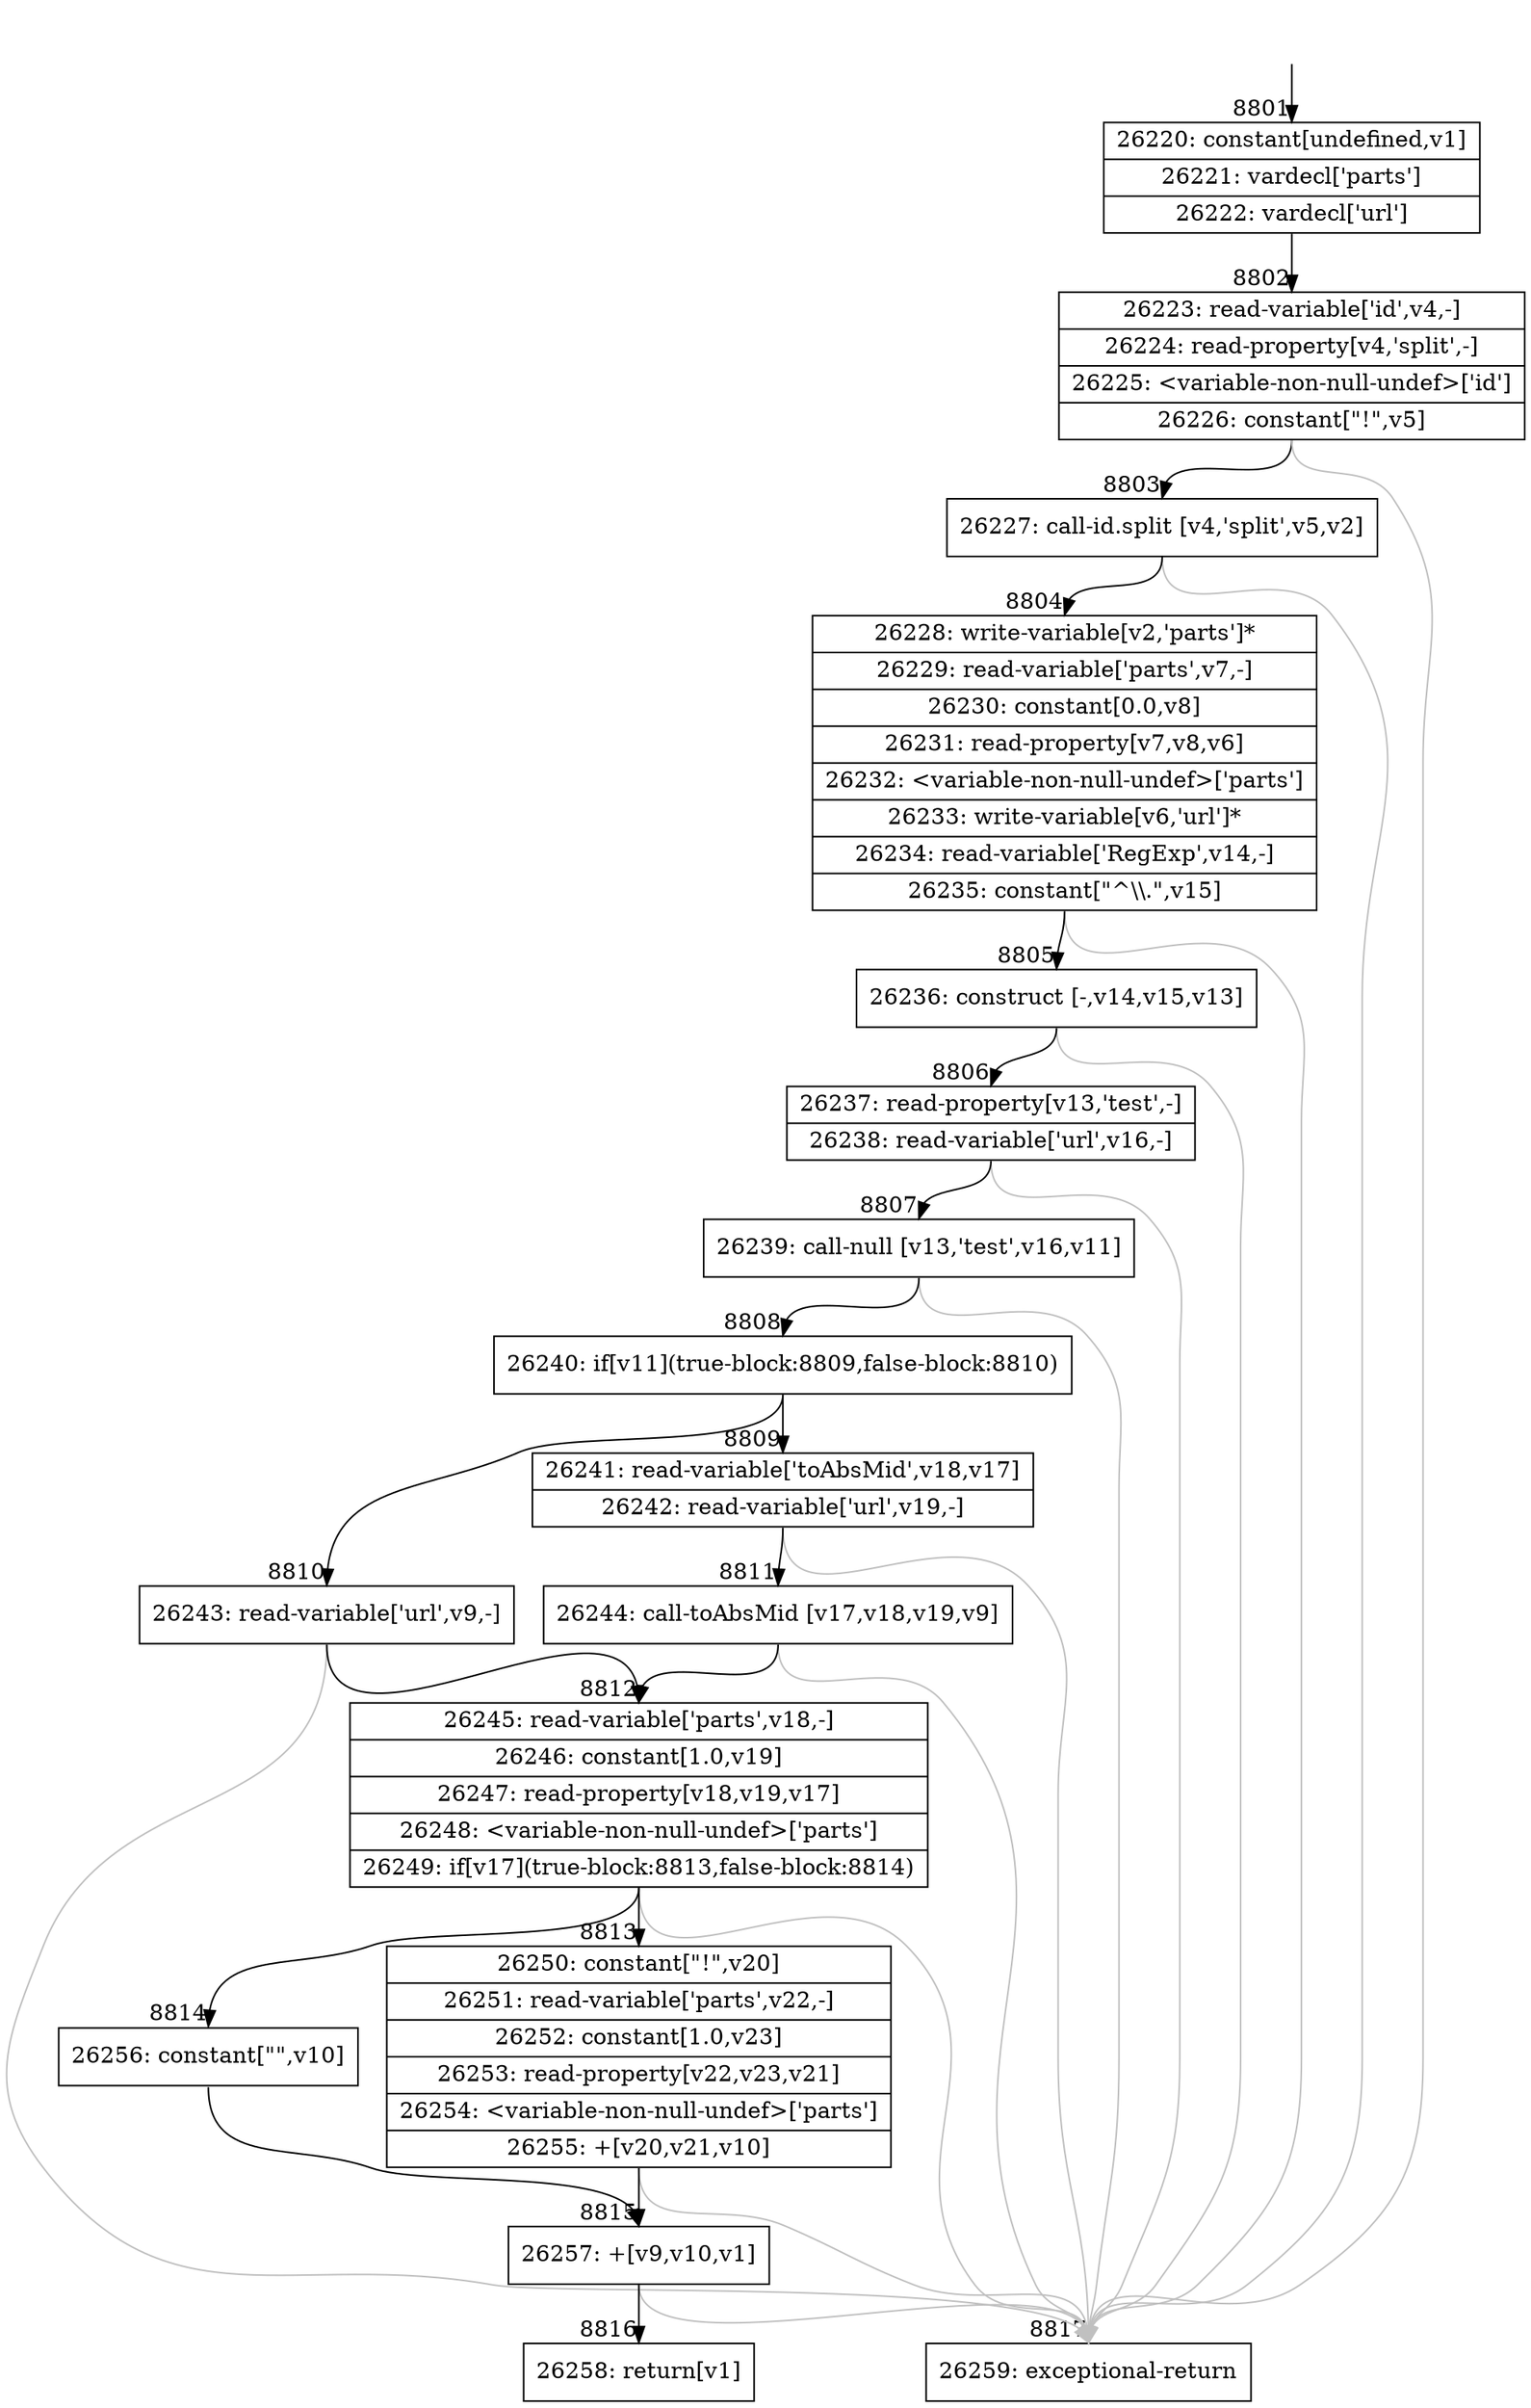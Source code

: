 digraph {
rankdir="TD"
BB_entry594[shape=none,label=""];
BB_entry594 -> BB8801 [tailport=s, headport=n, headlabel="    8801"]
BB8801 [shape=record label="{26220: constant[undefined,v1]|26221: vardecl['parts']|26222: vardecl['url']}" ] 
BB8801 -> BB8802 [tailport=s, headport=n, headlabel="      8802"]
BB8802 [shape=record label="{26223: read-variable['id',v4,-]|26224: read-property[v4,'split',-]|26225: \<variable-non-null-undef\>['id']|26226: constant[\"!\",v5]}" ] 
BB8802 -> BB8803 [tailport=s, headport=n, headlabel="      8803"]
BB8802 -> BB8817 [tailport=s, headport=n, color=gray, headlabel="      8817"]
BB8803 [shape=record label="{26227: call-id.split [v4,'split',v5,v2]}" ] 
BB8803 -> BB8804 [tailport=s, headport=n, headlabel="      8804"]
BB8803 -> BB8817 [tailport=s, headport=n, color=gray]
BB8804 [shape=record label="{26228: write-variable[v2,'parts']*|26229: read-variable['parts',v7,-]|26230: constant[0.0,v8]|26231: read-property[v7,v8,v6]|26232: \<variable-non-null-undef\>['parts']|26233: write-variable[v6,'url']*|26234: read-variable['RegExp',v14,-]|26235: constant[\"^\\\\.\",v15]}" ] 
BB8804 -> BB8805 [tailport=s, headport=n, headlabel="      8805"]
BB8804 -> BB8817 [tailport=s, headport=n, color=gray]
BB8805 [shape=record label="{26236: construct [-,v14,v15,v13]}" ] 
BB8805 -> BB8806 [tailport=s, headport=n, headlabel="      8806"]
BB8805 -> BB8817 [tailport=s, headport=n, color=gray]
BB8806 [shape=record label="{26237: read-property[v13,'test',-]|26238: read-variable['url',v16,-]}" ] 
BB8806 -> BB8807 [tailport=s, headport=n, headlabel="      8807"]
BB8806 -> BB8817 [tailport=s, headport=n, color=gray]
BB8807 [shape=record label="{26239: call-null [v13,'test',v16,v11]}" ] 
BB8807 -> BB8808 [tailport=s, headport=n, headlabel="      8808"]
BB8807 -> BB8817 [tailport=s, headport=n, color=gray]
BB8808 [shape=record label="{26240: if[v11](true-block:8809,false-block:8810)}" ] 
BB8808 -> BB8809 [tailport=s, headport=n, headlabel="      8809"]
BB8808 -> BB8810 [tailport=s, headport=n, headlabel="      8810"]
BB8809 [shape=record label="{26241: read-variable['toAbsMid',v18,v17]|26242: read-variable['url',v19,-]}" ] 
BB8809 -> BB8811 [tailport=s, headport=n, headlabel="      8811"]
BB8809 -> BB8817 [tailport=s, headport=n, color=gray]
BB8810 [shape=record label="{26243: read-variable['url',v9,-]}" ] 
BB8810 -> BB8812 [tailport=s, headport=n, headlabel="      8812"]
BB8810 -> BB8817 [tailport=s, headport=n, color=gray]
BB8811 [shape=record label="{26244: call-toAbsMid [v17,v18,v19,v9]}" ] 
BB8811 -> BB8812 [tailport=s, headport=n]
BB8811 -> BB8817 [tailport=s, headport=n, color=gray]
BB8812 [shape=record label="{26245: read-variable['parts',v18,-]|26246: constant[1.0,v19]|26247: read-property[v18,v19,v17]|26248: \<variable-non-null-undef\>['parts']|26249: if[v17](true-block:8813,false-block:8814)}" ] 
BB8812 -> BB8813 [tailport=s, headport=n, headlabel="      8813"]
BB8812 -> BB8814 [tailport=s, headport=n, headlabel="      8814"]
BB8812 -> BB8817 [tailport=s, headport=n, color=gray]
BB8813 [shape=record label="{26250: constant[\"!\",v20]|26251: read-variable['parts',v22,-]|26252: constant[1.0,v23]|26253: read-property[v22,v23,v21]|26254: \<variable-non-null-undef\>['parts']|26255: +[v20,v21,v10]}" ] 
BB8813 -> BB8815 [tailport=s, headport=n, headlabel="      8815"]
BB8813 -> BB8817 [tailport=s, headport=n, color=gray]
BB8814 [shape=record label="{26256: constant[\"\",v10]}" ] 
BB8814 -> BB8815 [tailport=s, headport=n]
BB8815 [shape=record label="{26257: +[v9,v10,v1]}" ] 
BB8815 -> BB8816 [tailport=s, headport=n, headlabel="      8816"]
BB8815 -> BB8817 [tailport=s, headport=n, color=gray]
BB8816 [shape=record label="{26258: return[v1]}" ] 
BB8817 [shape=record label="{26259: exceptional-return}" ] 
//#$~ 12338
}
